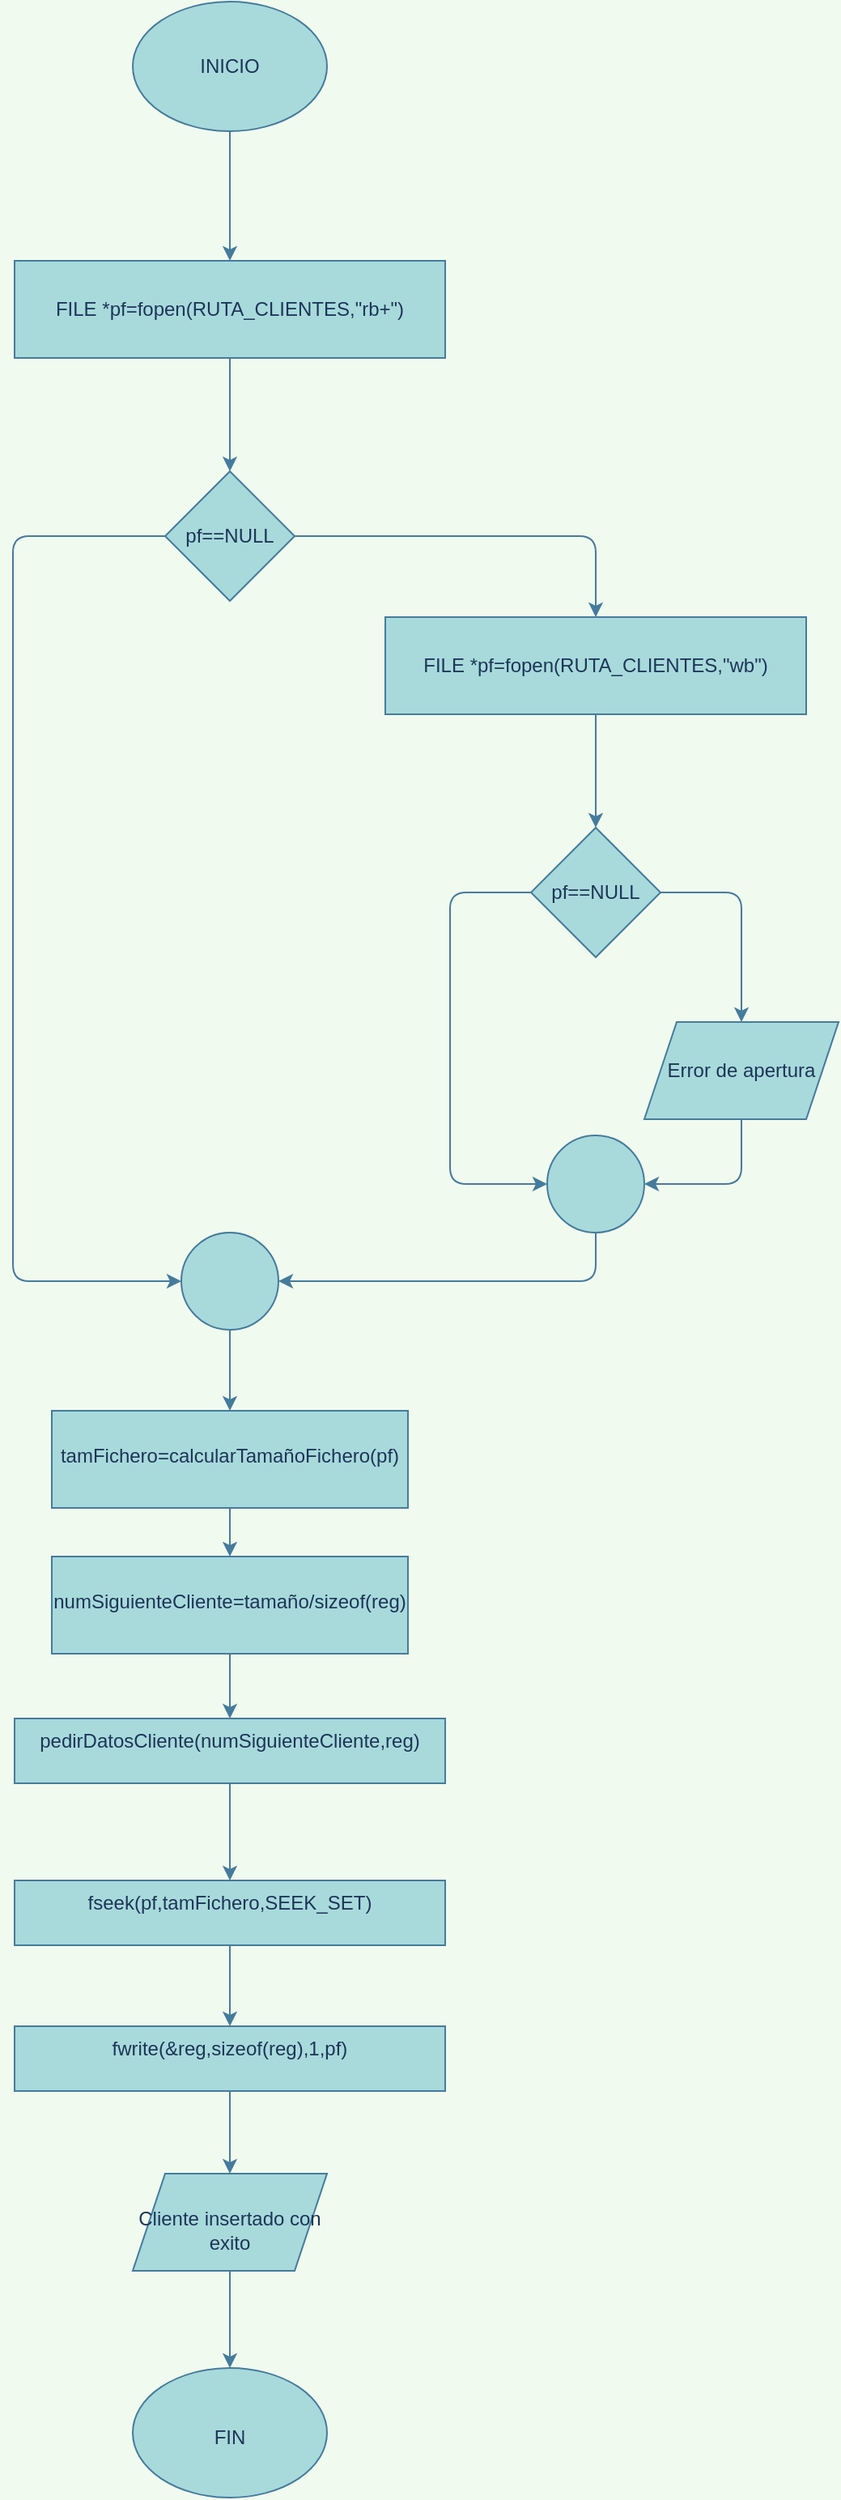 <mxfile version="13.9.8" type="device" pages="4"><diagram id="C5RBs43oDa-KdzZeNtuy" name="darDeAltaCliente"><mxGraphModel dx="1080" dy="1266" grid="1" gridSize="10" guides="1" tooltips="1" connect="1" arrows="1" fold="1" page="1" pageScale="1" pageWidth="827" pageHeight="1169" background="#F1FAEE" math="0" shadow="0"><root><mxCell id="WIyWlLk6GJQsqaUBKTNV-0"/><mxCell id="WIyWlLk6GJQsqaUBKTNV-1" parent="WIyWlLk6GJQsqaUBKTNV-0"/><mxCell id="Axl7rNNN5VnePiL6g9oF-2" value="" style="edgeStyle=orthogonalEdgeStyle;curved=0;rounded=1;sketch=0;orthogonalLoop=1;jettySize=auto;html=1;strokeColor=#457B9D;fillColor=#A8DADC;fontColor=#1D3557;labelBackgroundColor=#F1FAEE;" parent="WIyWlLk6GJQsqaUBKTNV-1" source="Axl7rNNN5VnePiL6g9oF-0" target="Axl7rNNN5VnePiL6g9oF-1" edge="1"><mxGeometry relative="1" as="geometry"/></mxCell><mxCell id="Axl7rNNN5VnePiL6g9oF-0" value="INICIO" style="ellipse;whiteSpace=wrap;html=1;fillColor=#A8DADC;strokeColor=#457B9D;fontColor=#1D3557;" parent="WIyWlLk6GJQsqaUBKTNV-1" vertex="1"><mxGeometry x="354" y="90" width="120" height="80" as="geometry"/></mxCell><mxCell id="Axl7rNNN5VnePiL6g9oF-4" value="" style="edgeStyle=orthogonalEdgeStyle;curved=0;rounded=1;sketch=0;orthogonalLoop=1;jettySize=auto;html=1;strokeColor=#457B9D;fillColor=#A8DADC;fontColor=#1D3557;labelBackgroundColor=#F1FAEE;" parent="WIyWlLk6GJQsqaUBKTNV-1" source="Axl7rNNN5VnePiL6g9oF-1" target="Axl7rNNN5VnePiL6g9oF-3" edge="1"><mxGeometry relative="1" as="geometry"/></mxCell><mxCell id="Axl7rNNN5VnePiL6g9oF-1" value="FILE *pf=fopen(RUTA_CLIENTES,&quot;rb+&quot;)" style="whiteSpace=wrap;html=1;fontColor=#1D3557;strokeColor=#457B9D;fillColor=#A8DADC;" parent="WIyWlLk6GJQsqaUBKTNV-1" vertex="1"><mxGeometry x="281" y="250" width="266" height="60" as="geometry"/></mxCell><mxCell id="Axl7rNNN5VnePiL6g9oF-6" value="" style="edgeStyle=orthogonalEdgeStyle;curved=0;rounded=1;sketch=0;orthogonalLoop=1;jettySize=auto;html=1;strokeColor=#457B9D;fillColor=#A8DADC;fontColor=#1D3557;labelBackgroundColor=#F1FAEE;" parent="WIyWlLk6GJQsqaUBKTNV-1" source="Axl7rNNN5VnePiL6g9oF-3" target="Wu7tkrkjrjb0TXKf3JW_-0" edge="1"><mxGeometry relative="1" as="geometry"><mxPoint x="574" y="490" as="targetPoint"/></mxGeometry></mxCell><mxCell id="Axl7rNNN5VnePiL6g9oF-7" style="edgeStyle=orthogonalEdgeStyle;curved=0;rounded=1;sketch=0;orthogonalLoop=1;jettySize=auto;html=1;strokeColor=#457B9D;fillColor=#A8DADC;fontColor=#1D3557;entryX=0;entryY=0.5;entryDx=0;entryDy=0;entryPerimeter=0;labelBackgroundColor=#F1FAEE;" parent="WIyWlLk6GJQsqaUBKTNV-1" source="Axl7rNNN5VnePiL6g9oF-3" target="Wu7tkrkjrjb0TXKf3JW_-9" edge="1"><mxGeometry relative="1" as="geometry"><mxPoint x="240" y="490" as="targetPoint"/><Array as="points"><mxPoint x="280" y="420"/><mxPoint x="280" y="880"/></Array></mxGeometry></mxCell><mxCell id="Axl7rNNN5VnePiL6g9oF-3" value="pf==NULL" style="rhombus;whiteSpace=wrap;html=1;fontColor=#1D3557;strokeColor=#457B9D;fillColor=#A8DADC;" parent="WIyWlLk6GJQsqaUBKTNV-1" vertex="1"><mxGeometry x="374" y="380" width="80" height="80" as="geometry"/></mxCell><mxCell id="Wu7tkrkjrjb0TXKf3JW_-2" value="" style="edgeStyle=orthogonalEdgeStyle;curved=0;rounded=1;sketch=0;orthogonalLoop=1;jettySize=auto;html=1;strokeColor=#457B9D;fillColor=#A8DADC;fontColor=#1D3557;labelBackgroundColor=#F1FAEE;" parent="WIyWlLk6GJQsqaUBKTNV-1" source="Wu7tkrkjrjb0TXKf3JW_-0" target="Wu7tkrkjrjb0TXKf3JW_-1" edge="1"><mxGeometry relative="1" as="geometry"/></mxCell><mxCell id="Wu7tkrkjrjb0TXKf3JW_-0" value="FILE *pf=fopen(RUTA_CLIENTES,&quot;wb&quot;)" style="rounded=0;whiteSpace=wrap;html=1;fillColor=#A8DADC;strokeColor=#457B9D;fontColor=#1D3557;" parent="WIyWlLk6GJQsqaUBKTNV-1" vertex="1"><mxGeometry x="510" y="470" width="260" height="60" as="geometry"/></mxCell><mxCell id="Wu7tkrkjrjb0TXKf3JW_-4" value="" style="edgeStyle=orthogonalEdgeStyle;curved=0;rounded=1;sketch=0;orthogonalLoop=1;jettySize=auto;html=1;strokeColor=#457B9D;fillColor=#A8DADC;fontColor=#1D3557;labelBackgroundColor=#F1FAEE;" parent="WIyWlLk6GJQsqaUBKTNV-1" source="Wu7tkrkjrjb0TXKf3JW_-1" target="Wu7tkrkjrjb0TXKf3JW_-3" edge="1"><mxGeometry relative="1" as="geometry"><Array as="points"><mxPoint x="730" y="640"/></Array></mxGeometry></mxCell><mxCell id="Wu7tkrkjrjb0TXKf3JW_-5" style="edgeStyle=orthogonalEdgeStyle;curved=0;rounded=1;sketch=0;orthogonalLoop=1;jettySize=auto;html=1;strokeColor=#457B9D;fillColor=#A8DADC;fontColor=#1D3557;entryX=0;entryY=0.5;entryDx=0;entryDy=0;entryPerimeter=0;labelBackgroundColor=#F1FAEE;" parent="WIyWlLk6GJQsqaUBKTNV-1" source="Wu7tkrkjrjb0TXKf3JW_-1" target="Wu7tkrkjrjb0TXKf3JW_-6" edge="1"><mxGeometry relative="1" as="geometry"><mxPoint x="580" y="800" as="targetPoint"/><Array as="points"><mxPoint x="550" y="640"/><mxPoint x="550" y="820"/></Array></mxGeometry></mxCell><mxCell id="Wu7tkrkjrjb0TXKf3JW_-1" value="pf==NULL" style="rhombus;whiteSpace=wrap;html=1;rounded=0;fontColor=#1D3557;strokeColor=#457B9D;fillColor=#A8DADC;" parent="WIyWlLk6GJQsqaUBKTNV-1" vertex="1"><mxGeometry x="600" y="600" width="80" height="80" as="geometry"/></mxCell><mxCell id="Wu7tkrkjrjb0TXKf3JW_-7" style="edgeStyle=orthogonalEdgeStyle;curved=0;rounded=1;sketch=0;orthogonalLoop=1;jettySize=auto;html=1;entryX=1;entryY=0.5;entryDx=0;entryDy=0;entryPerimeter=0;strokeColor=#457B9D;fillColor=#A8DADC;fontColor=#1D3557;labelBackgroundColor=#F1FAEE;" parent="WIyWlLk6GJQsqaUBKTNV-1" source="Wu7tkrkjrjb0TXKf3JW_-3" target="Wu7tkrkjrjb0TXKf3JW_-6" edge="1"><mxGeometry relative="1" as="geometry"/></mxCell><mxCell id="Wu7tkrkjrjb0TXKf3JW_-3" value="Error de apertura" style="shape=parallelogram;perimeter=parallelogramPerimeter;whiteSpace=wrap;html=1;fixedSize=1;rounded=0;fontColor=#1D3557;strokeColor=#457B9D;fillColor=#A8DADC;" parent="WIyWlLk6GJQsqaUBKTNV-1" vertex="1"><mxGeometry x="670" y="720" width="120" height="60" as="geometry"/></mxCell><mxCell id="Wu7tkrkjrjb0TXKf3JW_-8" style="edgeStyle=orthogonalEdgeStyle;curved=0;rounded=1;sketch=0;orthogonalLoop=1;jettySize=auto;html=1;strokeColor=#457B9D;fillColor=#A8DADC;fontColor=#1D3557;entryX=1;entryY=0.5;entryDx=0;entryDy=0;entryPerimeter=0;labelBackgroundColor=#F1FAEE;" parent="WIyWlLk6GJQsqaUBKTNV-1" source="Wu7tkrkjrjb0TXKf3JW_-6" target="Wu7tkrkjrjb0TXKf3JW_-9" edge="1"><mxGeometry relative="1" as="geometry"><mxPoint x="410" y="890" as="targetPoint"/><Array as="points"><mxPoint x="640" y="880"/></Array></mxGeometry></mxCell><mxCell id="Wu7tkrkjrjb0TXKf3JW_-6" value="" style="verticalLabelPosition=bottom;verticalAlign=top;html=1;shape=mxgraph.flowchart.on-page_reference;rounded=0;sketch=0;strokeColor=#457B9D;fillColor=#A8DADC;fontColor=#1D3557;" parent="WIyWlLk6GJQsqaUBKTNV-1" vertex="1"><mxGeometry x="610" y="790" width="60" height="60" as="geometry"/></mxCell><mxCell id="FezfDDY93sUvVh4xeMq3-0" value="" style="edgeStyle=orthogonalEdgeStyle;rounded=0;orthogonalLoop=1;jettySize=auto;html=1;labelBackgroundColor=#F1FAEE;strokeColor=#457B9D;fontColor=#1D3557;" parent="WIyWlLk6GJQsqaUBKTNV-1" source="Wu7tkrkjrjb0TXKf3JW_-9" target="1zgrKlY7nxOOAB-g_STO-0" edge="1"><mxGeometry relative="1" as="geometry"/></mxCell><mxCell id="Wu7tkrkjrjb0TXKf3JW_-9" value="" style="verticalLabelPosition=bottom;verticalAlign=top;html=1;shape=mxgraph.flowchart.on-page_reference;rounded=0;sketch=0;strokeColor=#457B9D;fillColor=#A8DADC;fontColor=#1D3557;" parent="WIyWlLk6GJQsqaUBKTNV-1" vertex="1"><mxGeometry x="384" y="850" width="60" height="60" as="geometry"/></mxCell><mxCell id="V_hrSnSO2UN0QIVmRBB2-10" value="" style="edgeStyle=orthogonalEdgeStyle;rounded=0;orthogonalLoop=1;jettySize=auto;html=1;strokeColor=#457B9D;fontColor=#1D3557;labelBackgroundColor=#F1FAEE;" parent="WIyWlLk6GJQsqaUBKTNV-1" source="V_hrSnSO2UN0QIVmRBB2-2" target="V_hrSnSO2UN0QIVmRBB2-6" edge="1"><mxGeometry relative="1" as="geometry"/></mxCell><mxCell id="V_hrSnSO2UN0QIVmRBB2-2" value="fseek(pf,tamFichero,SEEK_SET)" style="whiteSpace=wrap;html=1;rounded=0;fontColor=#1D3557;verticalAlign=top;strokeColor=#457B9D;fillColor=#A8DADC;sketch=0;" parent="WIyWlLk6GJQsqaUBKTNV-1" vertex="1"><mxGeometry x="281" y="1250" width="266" height="40" as="geometry"/></mxCell><mxCell id="awrnZ8yM--vb7dBZWghi-1" value="" style="edgeStyle=orthogonalEdgeStyle;rounded=0;orthogonalLoop=1;jettySize=auto;html=1;strokeColor=#457B9D;fontColor=#1D3557;labelBackgroundColor=#F1FAEE;" parent="WIyWlLk6GJQsqaUBKTNV-1" source="V_hrSnSO2UN0QIVmRBB2-6" target="awrnZ8yM--vb7dBZWghi-0" edge="1"><mxGeometry relative="1" as="geometry"/></mxCell><mxCell id="V_hrSnSO2UN0QIVmRBB2-6" value="fwrite(&amp;amp;reg,sizeof(reg),1,pf)" style="whiteSpace=wrap;html=1;rounded=0;fontColor=#1D3557;verticalAlign=top;strokeColor=#457B9D;fillColor=#A8DADC;sketch=0;" parent="WIyWlLk6GJQsqaUBKTNV-1" vertex="1"><mxGeometry x="281" y="1340" width="266" height="40" as="geometry"/></mxCell><mxCell id="FezfDDY93sUvVh4xeMq3-6" value="" style="edgeStyle=orthogonalEdgeStyle;rounded=0;orthogonalLoop=1;jettySize=auto;html=1;labelBackgroundColor=#F1FAEE;strokeColor=#457B9D;fontColor=#1D3557;" parent="WIyWlLk6GJQsqaUBKTNV-1" source="V_hrSnSO2UN0QIVmRBB2-8" target="V_hrSnSO2UN0QIVmRBB2-2" edge="1"><mxGeometry relative="1" as="geometry"/></mxCell><mxCell id="V_hrSnSO2UN0QIVmRBB2-8" value="pedirDatosCliente(numSiguienteCliente,reg)" style="whiteSpace=wrap;html=1;rounded=0;fontColor=#1D3557;verticalAlign=top;strokeColor=#457B9D;fillColor=#A8DADC;sketch=0;" parent="WIyWlLk6GJQsqaUBKTNV-1" vertex="1"><mxGeometry x="281" y="1150" width="266" height="40" as="geometry"/></mxCell><mxCell id="V_hrSnSO2UN0QIVmRBB2-11" value="&lt;br&gt;&lt;br&gt;FIN" style="ellipse;whiteSpace=wrap;html=1;rounded=0;fontColor=#1D3557;verticalAlign=top;strokeColor=#457B9D;fillColor=#A8DADC;sketch=0;" parent="WIyWlLk6GJQsqaUBKTNV-1" vertex="1"><mxGeometry x="354" y="1551" width="120" height="80" as="geometry"/></mxCell><mxCell id="awrnZ8yM--vb7dBZWghi-2" value="" style="edgeStyle=orthogonalEdgeStyle;rounded=0;orthogonalLoop=1;jettySize=auto;html=1;strokeColor=#457B9D;fontColor=#1D3557;labelBackgroundColor=#F1FAEE;" parent="WIyWlLk6GJQsqaUBKTNV-1" source="awrnZ8yM--vb7dBZWghi-0" target="V_hrSnSO2UN0QIVmRBB2-11" edge="1"><mxGeometry relative="1" as="geometry"/></mxCell><mxCell id="awrnZ8yM--vb7dBZWghi-0" value="&lt;br&gt;Cliente insertado con exito" style="shape=parallelogram;perimeter=parallelogramPerimeter;whiteSpace=wrap;html=1;fixedSize=1;rounded=0;fontColor=#1D3557;verticalAlign=top;strokeColor=#457B9D;fillColor=#A8DADC;sketch=0;" parent="WIyWlLk6GJQsqaUBKTNV-1" vertex="1"><mxGeometry x="354" y="1431" width="120" height="60" as="geometry"/></mxCell><mxCell id="FezfDDY93sUvVh4xeMq3-4" value="" style="edgeStyle=orthogonalEdgeStyle;rounded=0;orthogonalLoop=1;jettySize=auto;html=1;labelBackgroundColor=#F1FAEE;strokeColor=#457B9D;fontColor=#1D3557;" parent="WIyWlLk6GJQsqaUBKTNV-1" source="1zgrKlY7nxOOAB-g_STO-0" target="FezfDDY93sUvVh4xeMq3-3" edge="1"><mxGeometry relative="1" as="geometry"/></mxCell><mxCell id="1zgrKlY7nxOOAB-g_STO-0" value="&lt;br&gt;tamFichero=calcularTamañoFichero(pf)" style="whiteSpace=wrap;html=1;rounded=0;fontColor=#1D3557;verticalAlign=top;strokeColor=#457B9D;fillColor=#A8DADC;sketch=0;" parent="WIyWlLk6GJQsqaUBKTNV-1" vertex="1"><mxGeometry x="304" y="960" width="220" height="60" as="geometry"/></mxCell><mxCell id="FezfDDY93sUvVh4xeMq3-5" value="" style="edgeStyle=orthogonalEdgeStyle;rounded=0;orthogonalLoop=1;jettySize=auto;html=1;labelBackgroundColor=#F1FAEE;strokeColor=#457B9D;fontColor=#1D3557;" parent="WIyWlLk6GJQsqaUBKTNV-1" source="FezfDDY93sUvVh4xeMq3-3" target="V_hrSnSO2UN0QIVmRBB2-8" edge="1"><mxGeometry relative="1" as="geometry"/></mxCell><mxCell id="FezfDDY93sUvVh4xeMq3-3" value="&lt;br&gt;numSiguienteCliente=tamaño/sizeof(reg)" style="whiteSpace=wrap;html=1;rounded=0;fontColor=#1D3557;verticalAlign=top;strokeColor=#457B9D;fillColor=#A8DADC;sketch=0;" parent="WIyWlLk6GJQsqaUBKTNV-1" vertex="1"><mxGeometry x="304" y="1050" width="220" height="60" as="geometry"/></mxCell></root></mxGraphModel></diagram><diagram id="fBt0c2dsg97D3Hqe9QPu" name="modificarCliente"><mxGraphModel dx="450" dy="528" grid="1" gridSize="10" guides="1" tooltips="1" connect="1" arrows="1" fold="1" page="1" pageScale="1" pageWidth="827" pageHeight="1169" background="#F1FAEE" math="0" shadow="0"><root><mxCell id="wbHQfi5hbYyOR1edxSiu-0"/><mxCell id="wbHQfi5hbYyOR1edxSiu-1" parent="wbHQfi5hbYyOR1edxSiu-0"/><mxCell id="04A_3zFnPX9ecPLS32jf-1" value="" style="edgeStyle=orthogonalEdgeStyle;rounded=0;orthogonalLoop=1;jettySize=auto;html=1;strokeColor=#457B9D;fontColor=#1D3557;labelBackgroundColor=#F1FAEE;" parent="wbHQfi5hbYyOR1edxSiu-1" source="wbHQfi5hbYyOR1edxSiu-2" target="lyZzNY4R5lxC8pBKIJ4_-0" edge="1"><mxGeometry relative="1" as="geometry"><mxPoint x="414" y="260" as="targetPoint"/></mxGeometry></mxCell><mxCell id="wbHQfi5hbYyOR1edxSiu-2" value="INICIO" style="ellipse;whiteSpace=wrap;html=1;fillColor=#A8DADC;strokeColor=#457B9D;fontColor=#1D3557;" parent="wbHQfi5hbYyOR1edxSiu-1" vertex="1"><mxGeometry x="354" y="90" width="120" height="80" as="geometry"/></mxCell><mxCell id="lyZzNY4R5lxC8pBKIJ4_-2" value="" style="edgeStyle=orthogonalEdgeStyle;rounded=0;orthogonalLoop=1;jettySize=auto;html=1;strokeColor=#457B9D;fontColor=#1D3557;labelBackgroundColor=#F1FAEE;" parent="wbHQfi5hbYyOR1edxSiu-1" source="lyZzNY4R5lxC8pBKIJ4_-0" target="lyZzNY4R5lxC8pBKIJ4_-1" edge="1"><mxGeometry relative="1" as="geometry"/></mxCell><mxCell id="lyZzNY4R5lxC8pBKIJ4_-0" value="FILE *pf=fopen(RUTA_CLIENTES,&quot;rb+&quot;)" style="whiteSpace=wrap;html=1;fontColor=#1D3557;strokeColor=#457B9D;fillColor=#A8DADC;" parent="wbHQfi5hbYyOR1edxSiu-1" vertex="1"><mxGeometry x="281" y="270" width="266" height="60" as="geometry"/></mxCell><mxCell id="lyZzNY4R5lxC8pBKIJ4_-6" value="" style="edgeStyle=orthogonalEdgeStyle;rounded=0;orthogonalLoop=1;jettySize=auto;html=1;strokeColor=#457B9D;fontColor=#1D3557;labelBackgroundColor=#F1FAEE;" parent="wbHQfi5hbYyOR1edxSiu-1" source="lyZzNY4R5lxC8pBKIJ4_-1" target="lyZzNY4R5lxC8pBKIJ4_-5" edge="1"><mxGeometry relative="1" as="geometry"/></mxCell><mxCell id="lyZzNY4R5lxC8pBKIJ4_-12" style="edgeStyle=orthogonalEdgeStyle;curved=0;rounded=1;sketch=0;orthogonalLoop=1;jettySize=auto;html=1;strokeColor=#457B9D;fillColor=#A8DADC;fontColor=#1D3557;entryX=0.5;entryY=0;entryDx=0;entryDy=0;labelBackgroundColor=#F1FAEE;" parent="wbHQfi5hbYyOR1edxSiu-1" source="lyZzNY4R5lxC8pBKIJ4_-1" target="9MNryxiU3jW49VN2ZwRc-0" edge="1"><mxGeometry relative="1" as="geometry"><mxPoint x="310" y="630" as="targetPoint"/><Array as="points"><mxPoint x="300" y="440"/></Array></mxGeometry></mxCell><mxCell id="lyZzNY4R5lxC8pBKIJ4_-1" value="pf==NULL" style="rhombus;whiteSpace=wrap;html=1;fontColor=#1D3557;strokeColor=#457B9D;fillColor=#A8DADC;" parent="wbHQfi5hbYyOR1edxSiu-1" vertex="1"><mxGeometry x="374" y="400" width="80" height="80" as="geometry"/></mxCell><mxCell id="lyZzNY4R5lxC8pBKIJ4_-11" value="" style="edgeStyle=orthogonalEdgeStyle;curved=0;rounded=1;sketch=0;orthogonalLoop=1;jettySize=auto;html=1;strokeColor=#457B9D;fillColor=#A8DADC;fontColor=#1D3557;labelBackgroundColor=#F1FAEE;" parent="wbHQfi5hbYyOR1edxSiu-1" source="lyZzNY4R5lxC8pBKIJ4_-5" target="lyZzNY4R5lxC8pBKIJ4_-10" edge="1"><mxGeometry relative="1" as="geometry"/></mxCell><mxCell id="lyZzNY4R5lxC8pBKIJ4_-5" value="Error no se puede modificar porque no existe el fichero" style="shape=parallelogram;perimeter=parallelogramPerimeter;whiteSpace=wrap;html=1;fixedSize=1;fontColor=#1D3557;strokeColor=#457B9D;fillColor=#A8DADC;" parent="wbHQfi5hbYyOR1edxSiu-1" vertex="1"><mxGeometry x="490" y="500" width="120" height="60" as="geometry"/></mxCell><mxCell id="lyZzNY4R5lxC8pBKIJ4_-10" value="FIN" style="ellipse;whiteSpace=wrap;html=1;fontColor=#1D3557;strokeColor=#457B9D;fillColor=#A8DADC;" parent="wbHQfi5hbYyOR1edxSiu-1" vertex="1"><mxGeometry x="490" y="590" width="120" height="80" as="geometry"/></mxCell><mxCell id="QFlHVW6ik2tSzeZi-8-z-1" value="" style="edgeStyle=orthogonalEdgeStyle;rounded=0;orthogonalLoop=1;jettySize=auto;html=1;labelBackgroundColor=#F1FAEE;strokeColor=#457B9D;fontColor=#1D3557;" edge="1" parent="wbHQfi5hbYyOR1edxSiu-1" source="9MNryxiU3jW49VN2ZwRc-0" target="QFlHVW6ik2tSzeZi-8-z-0"><mxGeometry relative="1" as="geometry"/></mxCell><mxCell id="9MNryxiU3jW49VN2ZwRc-0" value="&lt;br&gt;tamFichero=calcularTamañoFichero(pf)" style="whiteSpace=wrap;html=1;rounded=0;fontColor=#1D3557;verticalAlign=top;strokeColor=#457B9D;fillColor=#A8DADC;sketch=0;" parent="wbHQfi5hbYyOR1edxSiu-1" vertex="1"><mxGeometry x="190" y="610" width="220" height="60" as="geometry"/></mxCell><mxCell id="QFlHVW6ik2tSzeZi-8-z-4" value="" style="edgeStyle=orthogonalEdgeStyle;rounded=0;orthogonalLoop=1;jettySize=auto;html=1;labelBackgroundColor=#F1FAEE;strokeColor=#457B9D;fontColor=#1D3557;" edge="1" parent="wbHQfi5hbYyOR1edxSiu-1" source="mp_GqU7WIS-4rbr82F-L-0" target="QFlHVW6ik2tSzeZi-8-z-3"><mxGeometry relative="1" as="geometry"/></mxCell><mxCell id="mp_GqU7WIS-4rbr82F-L-0" value="&lt;br&gt;pos=pedirNumCliente()" style="whiteSpace=wrap;html=1;rounded=0;fontColor=#1D3557;verticalAlign=top;strokeColor=#457B9D;fillColor=#A8DADC;sketch=0;" parent="wbHQfi5hbYyOR1edxSiu-1" vertex="1"><mxGeometry x="152.5" y="870" width="295" height="60" as="geometry"/></mxCell><mxCell id="3SoP8jv30_4hR4CdZ9QD-7" value="" style="edgeStyle=orthogonalEdgeStyle;rounded=0;orthogonalLoop=1;jettySize=auto;html=1;labelBackgroundColor=#F1FAEE;strokeColor=#457B9D;fontColor=#1D3557;" parent="wbHQfi5hbYyOR1edxSiu-1" source="3SoP8jv30_4hR4CdZ9QD-4" target="3SoP8jv30_4hR4CdZ9QD-6" edge="1"><mxGeometry relative="1" as="geometry"/></mxCell><mxCell id="3SoP8jv30_4hR4CdZ9QD-4" value="&lt;br&gt;fseek(pf,sizeof(reg)*(pos-1),SEEK_SET)" style="whiteSpace=wrap;html=1;rounded=0;fontColor=#1D3557;verticalAlign=top;strokeColor=#457B9D;fillColor=#A8DADC;sketch=0;" parent="wbHQfi5hbYyOR1edxSiu-1" vertex="1"><mxGeometry x="25" y="1090" width="220" height="60" as="geometry"/></mxCell><mxCell id="3SoP8jv30_4hR4CdZ9QD-9" value="" style="edgeStyle=orthogonalEdgeStyle;rounded=0;orthogonalLoop=1;jettySize=auto;html=1;labelBackgroundColor=#F1FAEE;strokeColor=#457B9D;fontColor=#1D3557;" parent="wbHQfi5hbYyOR1edxSiu-1" source="3SoP8jv30_4hR4CdZ9QD-6" target="3SoP8jv30_4hR4CdZ9QD-8" edge="1"><mxGeometry relative="1" as="geometry"/></mxCell><mxCell id="3SoP8jv30_4hR4CdZ9QD-6" value="&lt;br&gt;fread(&amp;amp;reg,sizeof(reg),1,pf)" style="whiteSpace=wrap;html=1;rounded=0;fontColor=#1D3557;verticalAlign=top;strokeColor=#457B9D;fillColor=#A8DADC;sketch=0;" parent="wbHQfi5hbYyOR1edxSiu-1" vertex="1"><mxGeometry x="25" y="1230" width="220" height="60" as="geometry"/></mxCell><mxCell id="3SoP8jv30_4hR4CdZ9QD-11" value="" style="edgeStyle=orthogonalEdgeStyle;rounded=0;orthogonalLoop=1;jettySize=auto;html=1;labelBackgroundColor=#F1FAEE;strokeColor=#457B9D;fontColor=#1D3557;" parent="wbHQfi5hbYyOR1edxSiu-1" source="3SoP8jv30_4hR4CdZ9QD-8" target="3SoP8jv30_4hR4CdZ9QD-10" edge="1"><mxGeometry relative="1" as="geometry"/></mxCell><mxCell id="3SoP8jv30_4hR4CdZ9QD-8" value="&lt;br&gt;pedirDatosModificar(&amp;amp;reg)" style="whiteSpace=wrap;html=1;rounded=0;fontColor=#1D3557;verticalAlign=top;strokeColor=#457B9D;fillColor=#A8DADC;sketch=0;" parent="wbHQfi5hbYyOR1edxSiu-1" vertex="1"><mxGeometry x="25" y="1370" width="220" height="60" as="geometry"/></mxCell><mxCell id="QYDhbVG-tFfysPwP6gj3-1" value="" style="edgeStyle=orthogonalEdgeStyle;rounded=0;orthogonalLoop=1;jettySize=auto;html=1;labelBackgroundColor=#F1FAEE;strokeColor=#457B9D;fontColor=#1D3557;" parent="wbHQfi5hbYyOR1edxSiu-1" source="3SoP8jv30_4hR4CdZ9QD-10" target="QYDhbVG-tFfysPwP6gj3-0" edge="1"><mxGeometry relative="1" as="geometry"/></mxCell><mxCell id="3SoP8jv30_4hR4CdZ9QD-10" value="&lt;br&gt;fseek(pf,sizeof(reg)*(pos-1),SEEK_SET)" style="whiteSpace=wrap;html=1;rounded=0;fontColor=#1D3557;verticalAlign=top;strokeColor=#457B9D;fillColor=#A8DADC;sketch=0;" parent="wbHQfi5hbYyOR1edxSiu-1" vertex="1"><mxGeometry x="25" y="1510" width="220" height="60" as="geometry"/></mxCell><mxCell id="QYDhbVG-tFfysPwP6gj3-7" value="" style="edgeStyle=orthogonalEdgeStyle;rounded=0;orthogonalLoop=1;jettySize=auto;html=1;labelBackgroundColor=#F1FAEE;strokeColor=#457B9D;fontColor=#1D3557;" parent="wbHQfi5hbYyOR1edxSiu-1" source="QYDhbVG-tFfysPwP6gj3-0" target="QYDhbVG-tFfysPwP6gj3-6" edge="1"><mxGeometry relative="1" as="geometry"/></mxCell><mxCell id="QYDhbVG-tFfysPwP6gj3-0" value="&lt;br&gt;fwrite(&amp;amp;reg,sizeof(reg),1pf)" style="whiteSpace=wrap;html=1;rounded=0;fontColor=#1D3557;verticalAlign=top;strokeColor=#457B9D;fillColor=#A8DADC;sketch=0;" parent="wbHQfi5hbYyOR1edxSiu-1" vertex="1"><mxGeometry x="20" y="1650" width="230" height="60" as="geometry"/></mxCell><mxCell id="QYDhbVG-tFfysPwP6gj3-2" value="&lt;br&gt;FIN" style="ellipse;whiteSpace=wrap;html=1;rounded=0;fontColor=#1D3557;verticalAlign=top;strokeColor=#457B9D;fillColor=#A8DADC;sketch=0;" parent="wbHQfi5hbYyOR1edxSiu-1" vertex="1"><mxGeometry x="75" y="1874" width="120" height="80" as="geometry"/></mxCell><mxCell id="QYDhbVG-tFfysPwP6gj3-8" value="" style="edgeStyle=orthogonalEdgeStyle;rounded=0;orthogonalLoop=1;jettySize=auto;html=1;labelBackgroundColor=#F1FAEE;strokeColor=#457B9D;fontColor=#1D3557;" parent="wbHQfi5hbYyOR1edxSiu-1" source="QYDhbVG-tFfysPwP6gj3-6" target="QYDhbVG-tFfysPwP6gj3-2" edge="1"><mxGeometry relative="1" as="geometry"/></mxCell><mxCell id="QYDhbVG-tFfysPwP6gj3-6" value="&lt;br&gt;Cliente modificado con exito" style="shape=parallelogram;perimeter=parallelogramPerimeter;whiteSpace=wrap;html=1;fixedSize=1;rounded=0;fontColor=#1D3557;verticalAlign=top;strokeColor=#457B9D;fillColor=#A8DADC;sketch=0;" parent="wbHQfi5hbYyOR1edxSiu-1" vertex="1"><mxGeometry x="75" y="1750" width="120" height="60" as="geometry"/></mxCell><mxCell id="QFlHVW6ik2tSzeZi-8-z-2" value="" style="edgeStyle=orthogonalEdgeStyle;rounded=0;orthogonalLoop=1;jettySize=auto;html=1;labelBackgroundColor=#F1FAEE;strokeColor=#457B9D;fontColor=#1D3557;" edge="1" parent="wbHQfi5hbYyOR1edxSiu-1" source="QFlHVW6ik2tSzeZi-8-z-0" target="mp_GqU7WIS-4rbr82F-L-0"><mxGeometry relative="1" as="geometry"/></mxCell><mxCell id="QFlHVW6ik2tSzeZi-8-z-0" value="&lt;br&gt;numCliente=tamFichero/sizeof(reg)" style="whiteSpace=wrap;html=1;rounded=0;fontColor=#1D3557;verticalAlign=top;strokeColor=#457B9D;fillColor=#A8DADC;sketch=0;" vertex="1" parent="wbHQfi5hbYyOR1edxSiu-1"><mxGeometry x="190" y="750" width="220" height="60" as="geometry"/></mxCell><mxCell id="QFlHVW6ik2tSzeZi-8-z-6" value="" style="edgeStyle=orthogonalEdgeStyle;rounded=0;orthogonalLoop=1;jettySize=auto;html=1;labelBackgroundColor=#F1FAEE;strokeColor=#457B9D;fontColor=#1D3557;" edge="1" parent="wbHQfi5hbYyOR1edxSiu-1" source="QFlHVW6ik2tSzeZi-8-z-3" target="QFlHVW6ik2tSzeZi-8-z-5"><mxGeometry relative="1" as="geometry"/></mxCell><mxCell id="QFlHVW6ik2tSzeZi-8-z-9" style="edgeStyle=orthogonalEdgeStyle;rounded=0;orthogonalLoop=1;jettySize=auto;html=1;labelBackgroundColor=#F1FAEE;strokeColor=#457B9D;fontColor=#1D3557;" edge="1" parent="wbHQfi5hbYyOR1edxSiu-1" source="QFlHVW6ik2tSzeZi-8-z-3" target="3SoP8jv30_4hR4CdZ9QD-4"><mxGeometry relative="1" as="geometry"><Array as="points"><mxPoint x="135" y="1030"/></Array></mxGeometry></mxCell><mxCell id="QFlHVW6ik2tSzeZi-8-z-3" value="&lt;br&gt;&lt;br&gt;pos&amp;lt;1||pos&amp;gt;numCliente" style="rhombus;whiteSpace=wrap;html=1;rounded=0;fontColor=#1D3557;verticalAlign=top;strokeColor=#457B9D;fillColor=#A8DADC;sketch=0;" vertex="1" parent="wbHQfi5hbYyOR1edxSiu-1"><mxGeometry x="205" y="990" width="190" height="80" as="geometry"/></mxCell><mxCell id="QFlHVW6ik2tSzeZi-8-z-8" value="" style="edgeStyle=orthogonalEdgeStyle;rounded=0;orthogonalLoop=1;jettySize=auto;html=1;labelBackgroundColor=#F1FAEE;strokeColor=#457B9D;fontColor=#1D3557;" edge="1" parent="wbHQfi5hbYyOR1edxSiu-1" source="QFlHVW6ik2tSzeZi-8-z-5" target="QFlHVW6ik2tSzeZi-8-z-7"><mxGeometry relative="1" as="geometry"/></mxCell><mxCell id="QFlHVW6ik2tSzeZi-8-z-5" value="&lt;br&gt;Mensaje de error" style="shape=parallelogram;perimeter=parallelogramPerimeter;whiteSpace=wrap;html=1;fixedSize=1;rounded=0;fontColor=#1D3557;verticalAlign=top;strokeColor=#457B9D;fillColor=#A8DADC;sketch=0;" vertex="1" parent="wbHQfi5hbYyOR1edxSiu-1"><mxGeometry x="500" y="1080" width="120" height="60" as="geometry"/></mxCell><mxCell id="QFlHVW6ik2tSzeZi-8-z-7" value="&lt;br&gt;&lt;br&gt;FIN" style="ellipse;whiteSpace=wrap;html=1;rounded=0;fontColor=#1D3557;verticalAlign=top;strokeColor=#457B9D;fillColor=#A8DADC;sketch=0;" vertex="1" parent="wbHQfi5hbYyOR1edxSiu-1"><mxGeometry x="500" y="1210" width="120" height="80" as="geometry"/></mxCell></root></mxGraphModel></diagram><diagram id="bxtKcqWr_8aIwoOFV0eO" name="consultarCliente"><mxGraphModel dx="540" dy="633" grid="1" gridSize="10" guides="1" tooltips="1" connect="1" arrows="1" fold="1" page="1" pageScale="1" pageWidth="827" pageHeight="1169" background="#F1FAEE" math="0" shadow="0"><root><mxCell id="Tpz3LBcTeYZedd7ZX8_q-0"/><mxCell id="Tpz3LBcTeYZedd7ZX8_q-1" parent="Tpz3LBcTeYZedd7ZX8_q-0"/><mxCell id="L8eR6CHA_9Npf9wNYeAQ-1" value="" style="edgeStyle=orthogonalEdgeStyle;curved=0;rounded=1;sketch=0;orthogonalLoop=1;jettySize=auto;html=1;strokeColor=#457B9D;fillColor=#A8DADC;fontColor=#1D3557;labelBackgroundColor=#F1FAEE;" parent="Tpz3LBcTeYZedd7ZX8_q-1" source="Tpz3LBcTeYZedd7ZX8_q-2" target="L8eR6CHA_9Npf9wNYeAQ-0" edge="1"><mxGeometry relative="1" as="geometry"/></mxCell><mxCell id="Tpz3LBcTeYZedd7ZX8_q-2" value="INICIO" style="ellipse;whiteSpace=wrap;html=1;fillColor=#A8DADC;strokeColor=#457B9D;fontColor=#1D3557;" parent="Tpz3LBcTeYZedd7ZX8_q-1" vertex="1"><mxGeometry x="354" y="100" width="120" height="80" as="geometry"/></mxCell><mxCell id="Ys7asGyq_UckT7jWFyea-1" value="" style="edgeStyle=orthogonalEdgeStyle;curved=0;rounded=1;sketch=0;orthogonalLoop=1;jettySize=auto;html=1;strokeColor=#457B9D;fillColor=#A8DADC;fontColor=#1D3557;labelBackgroundColor=#F1FAEE;" parent="Tpz3LBcTeYZedd7ZX8_q-1" source="L8eR6CHA_9Npf9wNYeAQ-0" target="Ys7asGyq_UckT7jWFyea-0" edge="1"><mxGeometry relative="1" as="geometry"/></mxCell><mxCell id="L8eR6CHA_9Npf9wNYeAQ-0" value="FILE *pf=fopen(RUTA_CLIENTES,&quot;rb&quot;)" style="whiteSpace=wrap;html=1;fontColor=#1D3557;strokeColor=#457B9D;fillColor=#A8DADC;" parent="Tpz3LBcTeYZedd7ZX8_q-1" vertex="1"><mxGeometry x="286" y="270" width="256" height="60" as="geometry"/></mxCell><mxCell id="Ys7asGyq_UckT7jWFyea-3" value="" style="edgeStyle=orthogonalEdgeStyle;curved=0;rounded=1;sketch=0;orthogonalLoop=1;jettySize=auto;html=1;strokeColor=#457B9D;fillColor=#A8DADC;fontColor=#1D3557;labelBackgroundColor=#F1FAEE;" parent="Tpz3LBcTeYZedd7ZX8_q-1" source="Ys7asGyq_UckT7jWFyea-0" target="Ys7asGyq_UckT7jWFyea-2" edge="1"><mxGeometry relative="1" as="geometry"/></mxCell><mxCell id="5xDOMlaArB8f4mySt9in-1" value="" style="edgeStyle=orthogonalEdgeStyle;curved=0;rounded=1;sketch=0;orthogonalLoop=1;jettySize=auto;html=1;strokeColor=#457B9D;fillColor=#A8DADC;fontColor=#1D3557;labelBackgroundColor=#F1FAEE;" parent="Tpz3LBcTeYZedd7ZX8_q-1" source="Ys7asGyq_UckT7jWFyea-0" target="Nz2XkSyP3iE_pD0iWokE-1" edge="1"><mxGeometry relative="1" as="geometry"><mxPoint x="270" y="510" as="targetPoint"/><Array as="points"><mxPoint x="270" y="440"/></Array></mxGeometry></mxCell><mxCell id="Ys7asGyq_UckT7jWFyea-0" value="pf==NULL" style="rhombus;whiteSpace=wrap;html=1;fontColor=#1D3557;strokeColor=#457B9D;fillColor=#A8DADC;" parent="Tpz3LBcTeYZedd7ZX8_q-1" vertex="1"><mxGeometry x="374" y="400" width="80" height="80" as="geometry"/></mxCell><mxCell id="Ys7asGyq_UckT7jWFyea-5" value="" style="edgeStyle=orthogonalEdgeStyle;curved=0;rounded=1;sketch=0;orthogonalLoop=1;jettySize=auto;html=1;strokeColor=#457B9D;fillColor=#A8DADC;fontColor=#1D3557;labelBackgroundColor=#F1FAEE;" parent="Tpz3LBcTeYZedd7ZX8_q-1" source="Ys7asGyq_UckT7jWFyea-2" target="Ys7asGyq_UckT7jWFyea-4" edge="1"><mxGeometry relative="1" as="geometry"/></mxCell><mxCell id="Ys7asGyq_UckT7jWFyea-2" value="Erro No existe el fichero&amp;nbsp;" style="shape=parallelogram;perimeter=parallelogramPerimeter;whiteSpace=wrap;html=1;fixedSize=1;fontColor=#1D3557;strokeColor=#457B9D;fillColor=#A8DADC;" parent="Tpz3LBcTeYZedd7ZX8_q-1" vertex="1"><mxGeometry x="500" y="500" width="120" height="60" as="geometry"/></mxCell><mxCell id="Ys7asGyq_UckT7jWFyea-4" value="FIN" style="ellipse;whiteSpace=wrap;html=1;fontColor=#1D3557;strokeColor=#457B9D;fillColor=#A8DADC;" parent="Tpz3LBcTeYZedd7ZX8_q-1" vertex="1"><mxGeometry x="500" y="630" width="120" height="80" as="geometry"/></mxCell><mxCell id="hJPlo6PMV6ievlwWgqH5-6" value="" style="edgeStyle=orthogonalEdgeStyle;curved=0;rounded=1;sketch=0;orthogonalLoop=1;jettySize=auto;html=1;strokeColor=#457B9D;fillColor=#A8DADC;fontColor=#1D3557;labelBackgroundColor=#F1FAEE;" parent="Tpz3LBcTeYZedd7ZX8_q-1" source="hJPlo6PMV6ievlwWgqH5-3" target="hJPlo6PMV6ievlwWgqH5-5" edge="1"><mxGeometry relative="1" as="geometry"/></mxCell><mxCell id="hJPlo6PMV6ievlwWgqH5-3" value="&lt;br&gt;fseek(pf,sizeof(reg)*(pos-1),SEEK_SET)" style="whiteSpace=wrap;html=1;rounded=0;fontColor=#1D3557;verticalAlign=top;strokeColor=#457B9D;fillColor=#A8DADC;sketch=0;" parent="Tpz3LBcTeYZedd7ZX8_q-1" vertex="1"><mxGeometry y="1020" width="250" height="60" as="geometry"/></mxCell><mxCell id="hJPlo6PMV6ievlwWgqH5-8" value="" style="edgeStyle=orthogonalEdgeStyle;curved=0;rounded=1;sketch=0;orthogonalLoop=1;jettySize=auto;html=1;strokeColor=#457B9D;fillColor=#A8DADC;fontColor=#1D3557;labelBackgroundColor=#F1FAEE;" parent="Tpz3LBcTeYZedd7ZX8_q-1" source="hJPlo6PMV6ievlwWgqH5-5" target="hJPlo6PMV6ievlwWgqH5-7" edge="1"><mxGeometry relative="1" as="geometry"/></mxCell><mxCell id="hJPlo6PMV6ievlwWgqH5-5" value="&lt;br&gt;fread(&amp;amp;reg,sizeof(reg),1,pf)" style="whiteSpace=wrap;html=1;rounded=0;fontColor=#1D3557;verticalAlign=top;strokeColor=#457B9D;fillColor=#A8DADC;sketch=0;" parent="Tpz3LBcTeYZedd7ZX8_q-1" vertex="1"><mxGeometry y="1100" width="250" height="60" as="geometry"/></mxCell><mxCell id="VGSWPKqJXFeDl8vU6lLp-2" value="" style="edgeStyle=orthogonalEdgeStyle;curved=0;rounded=1;sketch=0;orthogonalLoop=1;jettySize=auto;html=1;strokeColor=#457B9D;fillColor=#A8DADC;fontColor=#1D3557;labelBackgroundColor=#F1FAEE;" parent="Tpz3LBcTeYZedd7ZX8_q-1" source="hJPlo6PMV6ievlwWgqH5-7" target="VGSWPKqJXFeDl8vU6lLp-1" edge="1"><mxGeometry relative="1" as="geometry"/></mxCell><mxCell id="hJPlo6PMV6ievlwWgqH5-7" value="&lt;br&gt;imprimirDatos(reg)" style="whiteSpace=wrap;html=1;rounded=0;fontColor=#1D3557;verticalAlign=top;strokeColor=#457B9D;fillColor=#A8DADC;sketch=0;" parent="Tpz3LBcTeYZedd7ZX8_q-1" vertex="1"><mxGeometry x="65" y="1210" width="120" height="60" as="geometry"/></mxCell><mxCell id="hJPlo6PMV6ievlwWgqH5-9" value="&lt;br&gt;&lt;br&gt;FIN" style="ellipse;whiteSpace=wrap;html=1;rounded=0;fontColor=#1D3557;verticalAlign=top;strokeColor=#457B9D;fillColor=#A8DADC;sketch=0;" parent="Tpz3LBcTeYZedd7ZX8_q-1" vertex="1"><mxGeometry x="65" y="1520" width="120" height="80" as="geometry"/></mxCell><mxCell id="VGSWPKqJXFeDl8vU6lLp-6" value="" style="edgeStyle=orthogonalEdgeStyle;curved=0;rounded=1;sketch=0;orthogonalLoop=1;jettySize=auto;html=1;strokeColor=#457B9D;fillColor=#A8DADC;fontColor=#1D3557;labelBackgroundColor=#F1FAEE;" parent="Tpz3LBcTeYZedd7ZX8_q-1" source="VGSWPKqJXFeDl8vU6lLp-1" target="VGSWPKqJXFeDl8vU6lLp-5" edge="1"><mxGeometry relative="1" as="geometry"/></mxCell><mxCell id="VGSWPKqJXFeDl8vU6lLp-1" value="&lt;br&gt;Preguntar si continuar" style="shape=parallelogram;perimeter=parallelogramPerimeter;whiteSpace=wrap;html=1;fixedSize=1;rounded=0;fontColor=#1D3557;verticalAlign=top;strokeColor=#457B9D;fillColor=#A8DADC;sketch=0;" parent="Tpz3LBcTeYZedd7ZX8_q-1" vertex="1"><mxGeometry x="40" y="1330" width="170" height="60" as="geometry"/></mxCell><mxCell id="VGSWPKqJXFeDl8vU6lLp-7" value="" style="edgeStyle=orthogonalEdgeStyle;curved=0;rounded=1;sketch=0;orthogonalLoop=1;jettySize=auto;html=1;strokeColor=#457B9D;fillColor=#A8DADC;fontColor=#1D3557;labelBackgroundColor=#F1FAEE;" parent="Tpz3LBcTeYZedd7ZX8_q-1" source="VGSWPKqJXFeDl8vU6lLp-5" target="hJPlo6PMV6ievlwWgqH5-9" edge="1"><mxGeometry relative="1" as="geometry"/></mxCell><mxCell id="VGSWPKqJXFeDl8vU6lLp-5" value="&lt;br&gt;getch()" style="whiteSpace=wrap;html=1;rounded=0;fontColor=#1D3557;verticalAlign=top;strokeColor=#457B9D;fillColor=#A8DADC;sketch=0;" parent="Tpz3LBcTeYZedd7ZX8_q-1" vertex="1"><mxGeometry x="65" y="1420" width="120" height="60" as="geometry"/></mxCell><mxCell id="Nz2XkSyP3iE_pD0iWokE-0" value="" style="edgeStyle=orthogonalEdgeStyle;rounded=0;orthogonalLoop=1;jettySize=auto;html=1;labelBackgroundColor=#F1FAEE;strokeColor=#457B9D;fontColor=#1D3557;" edge="1" parent="Tpz3LBcTeYZedd7ZX8_q-1" source="Nz2XkSyP3iE_pD0iWokE-1" target="Nz2XkSyP3iE_pD0iWokE-5"><mxGeometry relative="1" as="geometry"/></mxCell><mxCell id="Nz2XkSyP3iE_pD0iWokE-1" value="&lt;br&gt;tamFichero=calcularTamañoFichero(pf)" style="whiteSpace=wrap;html=1;rounded=0;fontColor=#1D3557;verticalAlign=top;strokeColor=#457B9D;fillColor=#A8DADC;sketch=0;" vertex="1" parent="Tpz3LBcTeYZedd7ZX8_q-1"><mxGeometry x="160" y="500" width="220" height="60" as="geometry"/></mxCell><mxCell id="Nz2XkSyP3iE_pD0iWokE-2" value="" style="edgeStyle=orthogonalEdgeStyle;rounded=0;orthogonalLoop=1;jettySize=auto;html=1;labelBackgroundColor=#F1FAEE;strokeColor=#457B9D;fontColor=#1D3557;" edge="1" parent="Tpz3LBcTeYZedd7ZX8_q-1" source="Nz2XkSyP3iE_pD0iWokE-3" target="Nz2XkSyP3iE_pD0iWokE-7"><mxGeometry relative="1" as="geometry"/></mxCell><mxCell id="Nz2XkSyP3iE_pD0iWokE-3" value="&lt;br&gt;pos=pedirNumCliente()" style="whiteSpace=wrap;html=1;rounded=0;fontColor=#1D3557;verticalAlign=top;strokeColor=#457B9D;fillColor=#A8DADC;sketch=0;" vertex="1" parent="Tpz3LBcTeYZedd7ZX8_q-1"><mxGeometry x="122.5" y="720" width="295" height="60" as="geometry"/></mxCell><mxCell id="Nz2XkSyP3iE_pD0iWokE-4" value="" style="edgeStyle=orthogonalEdgeStyle;rounded=0;orthogonalLoop=1;jettySize=auto;html=1;labelBackgroundColor=#F1FAEE;strokeColor=#457B9D;fontColor=#1D3557;" edge="1" parent="Tpz3LBcTeYZedd7ZX8_q-1" source="Nz2XkSyP3iE_pD0iWokE-5" target="Nz2XkSyP3iE_pD0iWokE-3"><mxGeometry relative="1" as="geometry"/></mxCell><mxCell id="Nz2XkSyP3iE_pD0iWokE-5" value="&lt;br&gt;numCliente=tamFichero/sizeof(reg)" style="whiteSpace=wrap;html=1;rounded=0;fontColor=#1D3557;verticalAlign=top;strokeColor=#457B9D;fillColor=#A8DADC;sketch=0;" vertex="1" parent="Tpz3LBcTeYZedd7ZX8_q-1"><mxGeometry x="160" y="610" width="220" height="60" as="geometry"/></mxCell><mxCell id="Nz2XkSyP3iE_pD0iWokE-6" style="edgeStyle=orthogonalEdgeStyle;rounded=0;orthogonalLoop=1;jettySize=auto;html=1;entryX=0.5;entryY=0;entryDx=0;entryDy=0;labelBackgroundColor=#F1FAEE;strokeColor=#457B9D;fontColor=#1D3557;" edge="1" parent="Tpz3LBcTeYZedd7ZX8_q-1" source="Nz2XkSyP3iE_pD0iWokE-7" target="hJPlo6PMV6ievlwWgqH5-3"><mxGeometry relative="1" as="geometry"><mxPoint x="101.0" y="1000" as="targetPoint"/><Array as="points"><mxPoint x="125" y="880"/></Array></mxGeometry></mxCell><mxCell id="Nz2XkSyP3iE_pD0iWokE-9" value="" style="edgeStyle=orthogonalEdgeStyle;rounded=0;orthogonalLoop=1;jettySize=auto;html=1;labelBackgroundColor=#F1FAEE;strokeColor=#457B9D;fontColor=#1D3557;" edge="1" parent="Tpz3LBcTeYZedd7ZX8_q-1" source="Nz2XkSyP3iE_pD0iWokE-7" target="Nz2XkSyP3iE_pD0iWokE-8"><mxGeometry relative="1" as="geometry"/></mxCell><mxCell id="Nz2XkSyP3iE_pD0iWokE-7" value="&lt;br&gt;&lt;br&gt;pos&amp;lt;1||pos&amp;gt;numCliente" style="rhombus;whiteSpace=wrap;html=1;rounded=0;fontColor=#1D3557;verticalAlign=top;strokeColor=#457B9D;fillColor=#A8DADC;sketch=0;" vertex="1" parent="Tpz3LBcTeYZedd7ZX8_q-1"><mxGeometry x="175" y="840" width="190" height="80" as="geometry"/></mxCell><mxCell id="Nz2XkSyP3iE_pD0iWokE-11" value="" style="edgeStyle=orthogonalEdgeStyle;rounded=0;orthogonalLoop=1;jettySize=auto;html=1;labelBackgroundColor=#F1FAEE;strokeColor=#457B9D;fontColor=#1D3557;" edge="1" parent="Tpz3LBcTeYZedd7ZX8_q-1" source="Nz2XkSyP3iE_pD0iWokE-8" target="Nz2XkSyP3iE_pD0iWokE-10"><mxGeometry relative="1" as="geometry"/></mxCell><mxCell id="Nz2XkSyP3iE_pD0iWokE-8" value="&lt;br&gt;Error numero de cliente no valido" style="shape=parallelogram;perimeter=parallelogramPerimeter;whiteSpace=wrap;html=1;fixedSize=1;rounded=0;fontColor=#1D3557;verticalAlign=top;strokeColor=#457B9D;fillColor=#A8DADC;sketch=0;" vertex="1" parent="Tpz3LBcTeYZedd7ZX8_q-1"><mxGeometry x="374" y="930" width="120" height="60" as="geometry"/></mxCell><mxCell id="Nz2XkSyP3iE_pD0iWokE-10" value="&lt;br&gt;&lt;br&gt;FIN" style="ellipse;whiteSpace=wrap;html=1;rounded=0;fontColor=#1D3557;verticalAlign=top;strokeColor=#457B9D;fillColor=#A8DADC;sketch=0;" vertex="1" parent="Tpz3LBcTeYZedd7ZX8_q-1"><mxGeometry x="374" y="1060" width="120" height="80" as="geometry"/></mxCell></root></mxGraphModel></diagram><diagram id="1QTK-_h_kOPhD0OoYpgp" name="calcularTamañoFichero(FILE *pf)"><mxGraphModel dx="540" dy="633" grid="1" gridSize="10" guides="1" tooltips="1" connect="1" arrows="1" fold="1" page="1" pageScale="1" pageWidth="827" pageHeight="1169" math="0" shadow="0"><root><mxCell id="N6ZWHzSsVHnOCfWrgUPN-0"/><mxCell id="N6ZWHzSsVHnOCfWrgUPN-1" parent="N6ZWHzSsVHnOCfWrgUPN-0"/><mxCell id="qy_PmZPUDYbaSem0n8Ki-2" value="" style="edgeStyle=orthogonalEdgeStyle;curved=0;rounded=1;sketch=0;orthogonalLoop=1;jettySize=auto;html=1;strokeColor=#457B9D;fillColor=#A8DADC;fontColor=#1D3557;" parent="N6ZWHzSsVHnOCfWrgUPN-1" source="qy_PmZPUDYbaSem0n8Ki-0" target="qy_PmZPUDYbaSem0n8Ki-1" edge="1"><mxGeometry relative="1" as="geometry"/></mxCell><mxCell id="qy_PmZPUDYbaSem0n8Ki-0" value="INICIO" style="ellipse;whiteSpace=wrap;html=1;rounded=0;sketch=0;strokeColor=#457B9D;fillColor=#A8DADC;fontColor=#1D3557;" parent="N6ZWHzSsVHnOCfWrgUPN-1" vertex="1"><mxGeometry x="354" y="90" width="120" height="80" as="geometry"/></mxCell><mxCell id="qy_PmZPUDYbaSem0n8Ki-4" value="" style="edgeStyle=orthogonalEdgeStyle;curved=0;rounded=1;sketch=0;orthogonalLoop=1;jettySize=auto;html=1;strokeColor=#457B9D;fillColor=#A8DADC;fontColor=#1D3557;" parent="N6ZWHzSsVHnOCfWrgUPN-1" source="qy_PmZPUDYbaSem0n8Ki-1" target="qy_PmZPUDYbaSem0n8Ki-3" edge="1"><mxGeometry relative="1" as="geometry"/></mxCell><mxCell id="qy_PmZPUDYbaSem0n8Ki-1" value="fseek(pf,0,SEEK_END)" style="whiteSpace=wrap;html=1;rounded=0;fontColor=#1D3557;strokeColor=#457B9D;fillColor=#A8DADC;sketch=0;" parent="N6ZWHzSsVHnOCfWrgUPN-1" vertex="1"><mxGeometry x="337" y="210" width="154" height="60" as="geometry"/></mxCell><mxCell id="qy_PmZPUDYbaSem0n8Ki-6" value="" style="edgeStyle=orthogonalEdgeStyle;curved=0;rounded=1;sketch=0;orthogonalLoop=1;jettySize=auto;html=1;strokeColor=#457B9D;fillColor=#A8DADC;fontColor=#1D3557;" parent="N6ZWHzSsVHnOCfWrgUPN-1" source="qy_PmZPUDYbaSem0n8Ki-3" target="qy_PmZPUDYbaSem0n8Ki-5" edge="1"><mxGeometry relative="1" as="geometry"/></mxCell><mxCell id="qy_PmZPUDYbaSem0n8Ki-3" value="tam=ftell(pf)" style="whiteSpace=wrap;html=1;rounded=0;fontColor=#1D3557;strokeColor=#457B9D;fillColor=#A8DADC;sketch=0;" parent="N6ZWHzSsVHnOCfWrgUPN-1" vertex="1"><mxGeometry x="354" y="350" width="120" height="60" as="geometry"/></mxCell><mxCell id="qy_PmZPUDYbaSem0n8Ki-8" value="" style="edgeStyle=orthogonalEdgeStyle;curved=0;rounded=1;sketch=0;orthogonalLoop=1;jettySize=auto;html=1;strokeColor=#457B9D;fillColor=#A8DADC;fontColor=#1D3557;" parent="N6ZWHzSsVHnOCfWrgUPN-1" source="qy_PmZPUDYbaSem0n8Ki-5" target="qy_PmZPUDYbaSem0n8Ki-7" edge="1"><mxGeometry relative="1" as="geometry"/></mxCell><mxCell id="qy_PmZPUDYbaSem0n8Ki-5" value="fseek(pf,0,SEEK_SET)" style="whiteSpace=wrap;html=1;rounded=0;fontColor=#1D3557;strokeColor=#457B9D;fillColor=#A8DADC;sketch=0;" parent="N6ZWHzSsVHnOCfWrgUPN-1" vertex="1"><mxGeometry x="354" y="490" width="120" height="60" as="geometry"/></mxCell><mxCell id="qy_PmZPUDYbaSem0n8Ki-10" value="" style="edgeStyle=orthogonalEdgeStyle;curved=0;rounded=1;sketch=0;orthogonalLoop=1;jettySize=auto;html=1;strokeColor=#457B9D;fillColor=#A8DADC;fontColor=#1D3557;" parent="N6ZWHzSsVHnOCfWrgUPN-1" source="qy_PmZPUDYbaSem0n8Ki-7" target="qy_PmZPUDYbaSem0n8Ki-9" edge="1"><mxGeometry relative="1" as="geometry"/></mxCell><mxCell id="qy_PmZPUDYbaSem0n8Ki-7" value="tam-=ftell(pf)" style="whiteSpace=wrap;html=1;rounded=0;fontColor=#1D3557;strokeColor=#457B9D;fillColor=#A8DADC;sketch=0;" parent="N6ZWHzSsVHnOCfWrgUPN-1" vertex="1"><mxGeometry x="354" y="630" width="120" height="60" as="geometry"/></mxCell><mxCell id="qy_PmZPUDYbaSem0n8Ki-12" value="" style="edgeStyle=orthogonalEdgeStyle;curved=0;rounded=1;sketch=0;orthogonalLoop=1;jettySize=auto;html=1;strokeColor=#457B9D;fillColor=#A8DADC;fontColor=#1D3557;" parent="N6ZWHzSsVHnOCfWrgUPN-1" source="qy_PmZPUDYbaSem0n8Ki-9" target="qy_PmZPUDYbaSem0n8Ki-11" edge="1"><mxGeometry relative="1" as="geometry"/></mxCell><mxCell id="qy_PmZPUDYbaSem0n8Ki-9" value="return tam" style="whiteSpace=wrap;html=1;rounded=0;fontColor=#1D3557;strokeColor=#457B9D;fillColor=#A8DADC;sketch=0;" parent="N6ZWHzSsVHnOCfWrgUPN-1" vertex="1"><mxGeometry x="354" y="770" width="120" height="60" as="geometry"/></mxCell><mxCell id="qy_PmZPUDYbaSem0n8Ki-11" value="FIN" style="ellipse;whiteSpace=wrap;html=1;rounded=0;fontColor=#1D3557;strokeColor=#457B9D;fillColor=#A8DADC;sketch=0;" parent="N6ZWHzSsVHnOCfWrgUPN-1" vertex="1"><mxGeometry x="354" y="900" width="120" height="80" as="geometry"/></mxCell></root></mxGraphModel></diagram></mxfile>